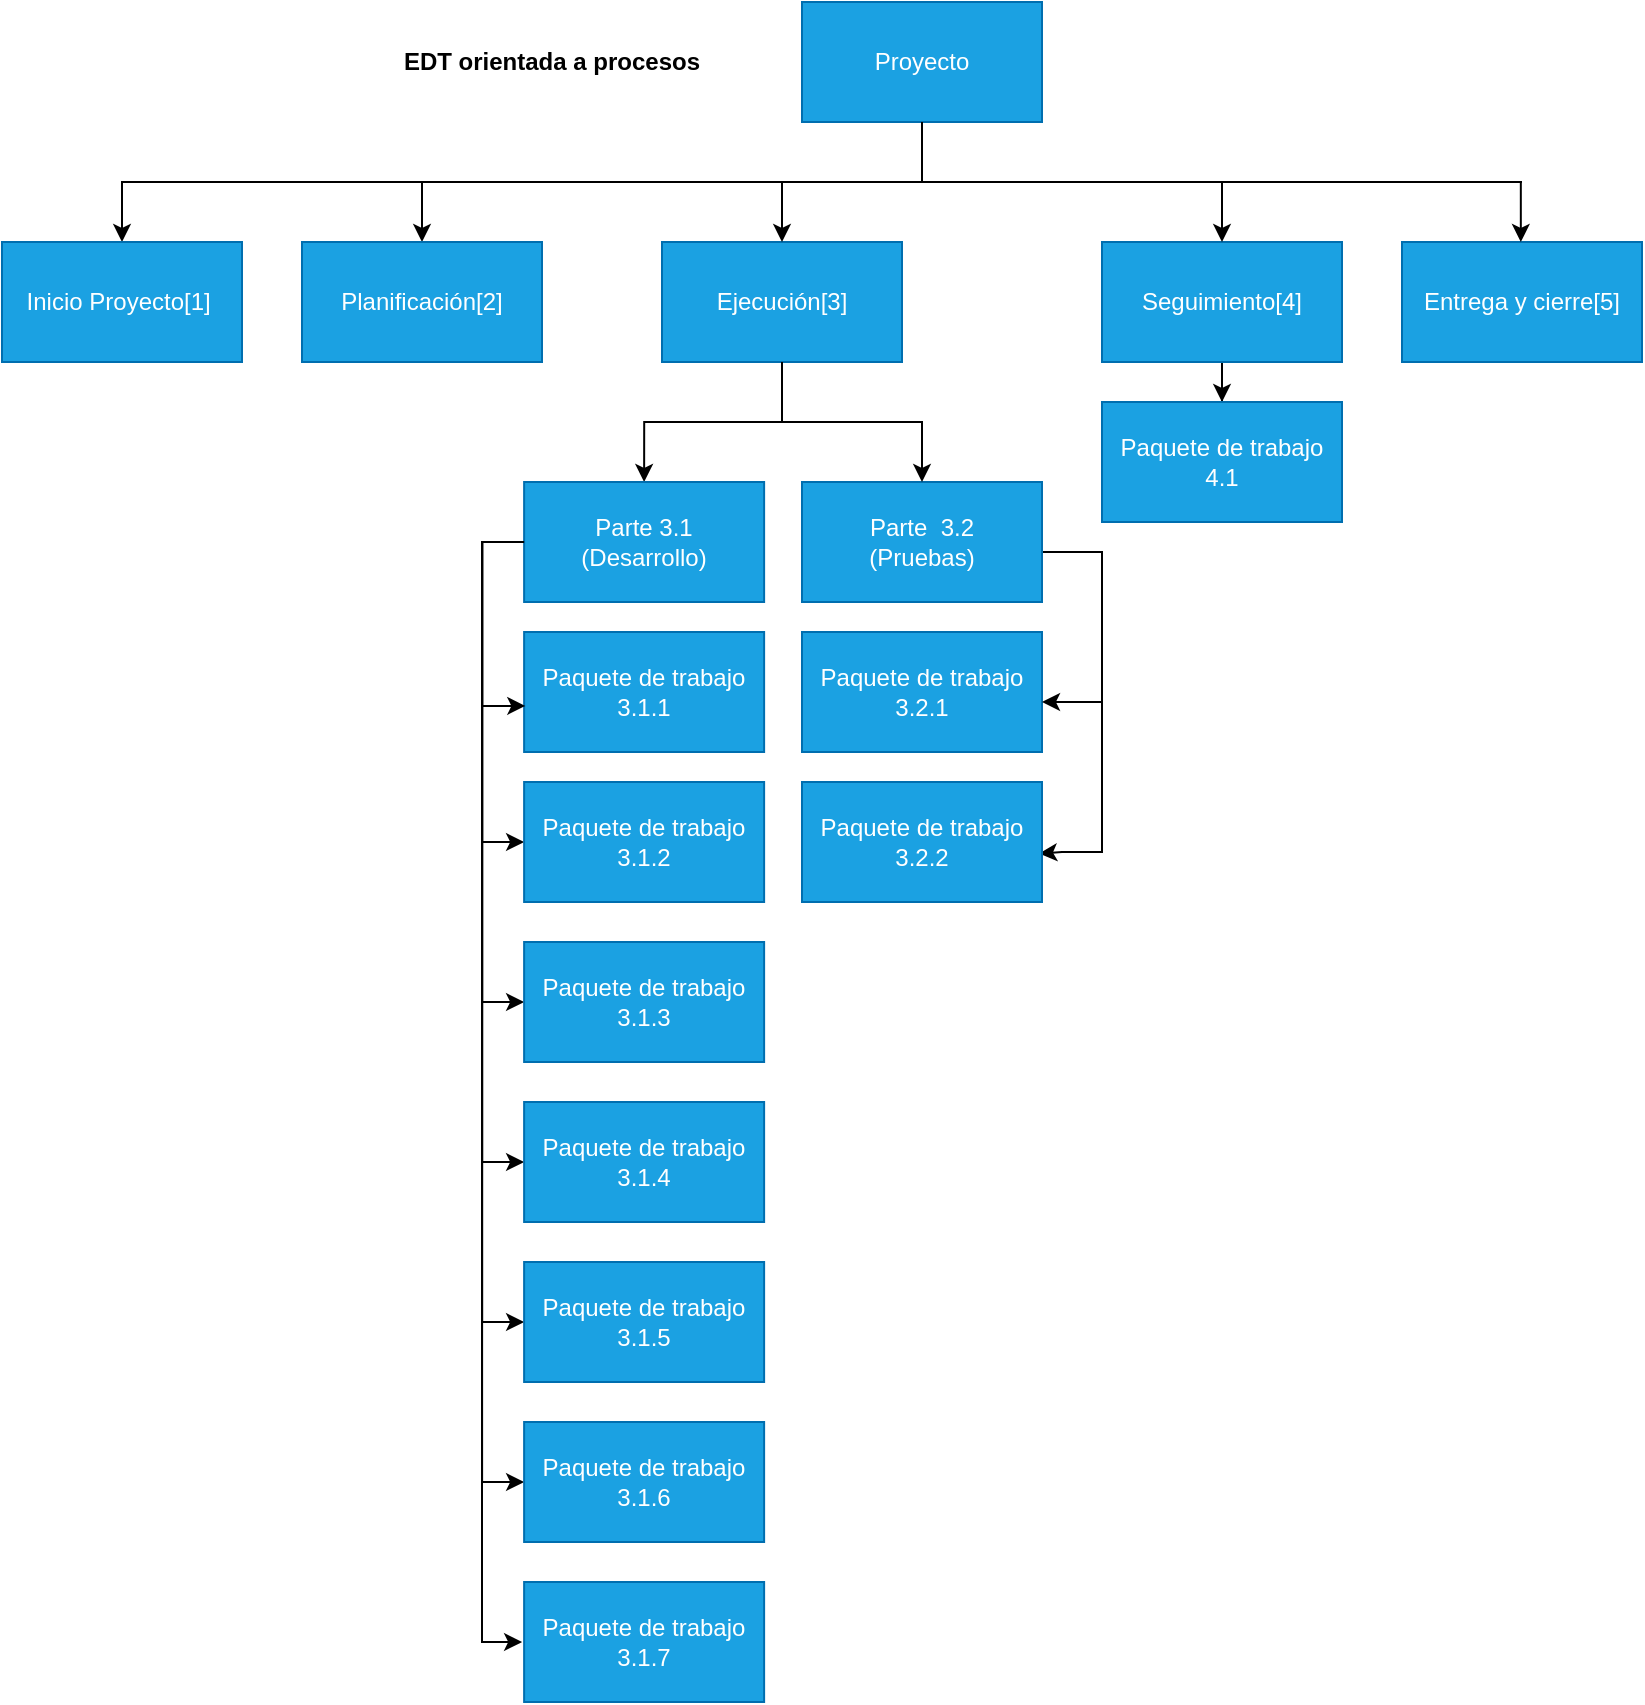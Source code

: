 <mxfile version="24.8.0">
  <diagram name="Página-1" id="rHe82yMNUNzr3l4-RFmL">
    <mxGraphModel grid="1" page="1" gridSize="10" guides="1" tooltips="1" connect="1" arrows="1" fold="1" pageScale="1" pageWidth="827" pageHeight="1169" math="0" shadow="0">
      <root>
        <mxCell id="0" />
        <mxCell id="1" parent="0" />
        <mxCell id="9lNDnRvuEtg5gRLqhsy1-1" style="edgeStyle=orthogonalEdgeStyle;rounded=0;orthogonalLoop=1;jettySize=auto;html=1;" edge="1" parent="1" source="NnSra6pWY707LlM8zNGm-2" target="NnSra6pWY707LlM8zNGm-17">
          <mxGeometry relative="1" as="geometry">
            <Array as="points">
              <mxPoint x="630" y="240" />
              <mxPoint x="380" y="240" />
            </Array>
          </mxGeometry>
        </mxCell>
        <mxCell id="9lNDnRvuEtg5gRLqhsy1-2" style="edgeStyle=orthogonalEdgeStyle;rounded=0;orthogonalLoop=1;jettySize=auto;html=1;" edge="1" parent="1" source="NnSra6pWY707LlM8zNGm-2" target="NnSra6pWY707LlM8zNGm-13">
          <mxGeometry relative="1" as="geometry">
            <Array as="points">
              <mxPoint x="630" y="240" />
              <mxPoint x="230" y="240" />
            </Array>
          </mxGeometry>
        </mxCell>
        <mxCell id="NnSra6pWY707LlM8zNGm-2" value="Proyecto" style="rounded=0;whiteSpace=wrap;html=1;fillColor=#1ba1e2;strokeColor=#006EAF;fontColor=#ffffff;" vertex="1" parent="1">
          <mxGeometry x="570" y="150" width="120" height="60" as="geometry" />
        </mxCell>
        <mxCell id="NnSra6pWY707LlM8zNGm-3" value="" style="endArrow=none;html=1;rounded=0;entryX=0.5;entryY=1;entryDx=0;entryDy=0;" edge="1" parent="1" target="NnSra6pWY707LlM8zNGm-2">
          <mxGeometry width="50" height="50" relative="1" as="geometry">
            <mxPoint x="630" y="240" as="sourcePoint" />
            <mxPoint x="690" y="380" as="targetPoint" />
            <Array as="points">
              <mxPoint x="630" y="220" />
            </Array>
          </mxGeometry>
        </mxCell>
        <mxCell id="NnSra6pWY707LlM8zNGm-9" value="" style="endArrow=none;html=1;rounded=0;" edge="1" parent="1">
          <mxGeometry width="50" height="50" relative="1" as="geometry">
            <mxPoint x="230" y="240" as="sourcePoint" />
            <mxPoint x="930" y="240" as="targetPoint" />
          </mxGeometry>
        </mxCell>
        <mxCell id="NnSra6pWY707LlM8zNGm-13" value="&lt;div&gt;Inicio Proyecto[1]&amp;nbsp;&lt;/div&gt;" style="rounded=0;whiteSpace=wrap;html=1;fillColor=#1ba1e2;strokeColor=#006EAF;fontColor=#ffffff;" vertex="1" parent="1">
          <mxGeometry x="170" y="270" width="120" height="60" as="geometry" />
        </mxCell>
        <mxCell id="NnSra6pWY707LlM8zNGm-17" value="&lt;div&gt;Planificación[2]&lt;/div&gt;" style="rounded=0;whiteSpace=wrap;html=1;fillColor=#1ba1e2;strokeColor=#006EAF;fontColor=#ffffff;" vertex="1" parent="1">
          <mxGeometry x="320" y="270" width="120" height="60" as="geometry" />
        </mxCell>
        <mxCell id="4qgYil5iZHDEp8zIYjFl-12" style="edgeStyle=orthogonalEdgeStyle;rounded=0;orthogonalLoop=1;jettySize=auto;html=1;entryX=0.5;entryY=0;entryDx=0;entryDy=0;" edge="1" parent="1" source="NnSra6pWY707LlM8zNGm-27" target="NnSra6pWY707LlM8zNGm-28">
          <mxGeometry relative="1" as="geometry" />
        </mxCell>
        <mxCell id="NnSra6pWY707LlM8zNGm-27" value="&lt;div&gt;Seguimiento[4]&lt;/div&gt;" style="rounded=0;whiteSpace=wrap;html=1;fillColor=#1ba1e2;strokeColor=#006EAF;fontColor=#ffffff;" vertex="1" parent="1">
          <mxGeometry x="720" y="270" width="120" height="60" as="geometry" />
        </mxCell>
        <mxCell id="NnSra6pWY707LlM8zNGm-28" value="Paquete de trabajo 4.1" style="rounded=0;whiteSpace=wrap;html=1;fillColor=#1ba1e2;strokeColor=#006EAF;fontColor=#ffffff;" vertex="1" parent="1">
          <mxGeometry x="720" y="350" width="120" height="60" as="geometry" />
        </mxCell>
        <mxCell id="NnSra6pWY707LlM8zNGm-30" value="&lt;div&gt;Entrega y cierre[5]&lt;/div&gt;" style="rounded=0;whiteSpace=wrap;html=1;fillColor=#1ba1e2;strokeColor=#006EAF;fontColor=#ffffff;" vertex="1" parent="1">
          <mxGeometry x="870" y="270" width="120" height="60" as="geometry" />
        </mxCell>
        <mxCell id="4qgYil5iZHDEp8zIYjFl-13" style="edgeStyle=orthogonalEdgeStyle;rounded=0;orthogonalLoop=1;jettySize=auto;html=1;entryX=0.5;entryY=0;entryDx=0;entryDy=0;" edge="1" parent="1" source="NnSra6pWY707LlM8zNGm-34" target="NnSra6pWY707LlM8zNGm-40">
          <mxGeometry relative="1" as="geometry" />
        </mxCell>
        <mxCell id="NnSra6pWY707LlM8zNGm-34" value="&lt;div&gt;Ejecución[3]&lt;/div&gt;" style="rounded=0;whiteSpace=wrap;html=1;fillColor=#1ba1e2;strokeColor=#006EAF;fontColor=#ffffff;" vertex="1" parent="1">
          <mxGeometry x="500.0" y="270" width="120" height="60" as="geometry" />
        </mxCell>
        <mxCell id="NnSra6pWY707LlM8zNGm-35" style="edgeStyle=orthogonalEdgeStyle;rounded=0;orthogonalLoop=1;jettySize=auto;html=1;entryX=0;entryY=0.5;entryDx=0;entryDy=0;" edge="1" parent="1" source="NnSra6pWY707LlM8zNGm-40" target="NnSra6pWY707LlM8zNGm-45">
          <mxGeometry relative="1" as="geometry">
            <Array as="points">
              <mxPoint x="410.06" y="420" />
              <mxPoint x="410.06" y="570" />
            </Array>
          </mxGeometry>
        </mxCell>
        <mxCell id="NnSra6pWY707LlM8zNGm-36" style="edgeStyle=orthogonalEdgeStyle;rounded=0;orthogonalLoop=1;jettySize=auto;html=1;entryX=0;entryY=0.5;entryDx=0;entryDy=0;" edge="1" parent="1" source="NnSra6pWY707LlM8zNGm-40" target="NnSra6pWY707LlM8zNGm-46">
          <mxGeometry relative="1" as="geometry">
            <Array as="points">
              <mxPoint x="410.06" y="420" />
              <mxPoint x="410.06" y="650" />
            </Array>
          </mxGeometry>
        </mxCell>
        <mxCell id="NnSra6pWY707LlM8zNGm-37" style="edgeStyle=orthogonalEdgeStyle;rounded=0;orthogonalLoop=1;jettySize=auto;html=1;entryX=0;entryY=0.5;entryDx=0;entryDy=0;" edge="1" parent="1" source="NnSra6pWY707LlM8zNGm-40" target="NnSra6pWY707LlM8zNGm-47">
          <mxGeometry relative="1" as="geometry">
            <Array as="points">
              <mxPoint x="410.06" y="420" />
              <mxPoint x="410.06" y="730" />
            </Array>
          </mxGeometry>
        </mxCell>
        <mxCell id="NnSra6pWY707LlM8zNGm-38" style="edgeStyle=orthogonalEdgeStyle;rounded=0;orthogonalLoop=1;jettySize=auto;html=1;entryX=0;entryY=0.5;entryDx=0;entryDy=0;" edge="1" parent="1" source="NnSra6pWY707LlM8zNGm-40" target="NnSra6pWY707LlM8zNGm-48">
          <mxGeometry relative="1" as="geometry">
            <Array as="points">
              <mxPoint x="410.06" y="420" />
              <mxPoint x="410.06" y="810" />
            </Array>
          </mxGeometry>
        </mxCell>
        <mxCell id="NnSra6pWY707LlM8zNGm-39" style="edgeStyle=orthogonalEdgeStyle;rounded=0;orthogonalLoop=1;jettySize=auto;html=1;entryX=0;entryY=0.5;entryDx=0;entryDy=0;" edge="1" parent="1" source="NnSra6pWY707LlM8zNGm-40" target="NnSra6pWY707LlM8zNGm-49">
          <mxGeometry relative="1" as="geometry">
            <Array as="points">
              <mxPoint x="410.06" y="420" />
              <mxPoint x="410.06" y="890" />
            </Array>
          </mxGeometry>
        </mxCell>
        <mxCell id="9YM2bePDSAIkOTvoYm0--3" style="edgeStyle=orthogonalEdgeStyle;rounded=0;orthogonalLoop=1;jettySize=auto;html=1;entryX=0;entryY=0.5;entryDx=0;entryDy=0;" edge="1" parent="1">
          <mxGeometry relative="1" as="geometry">
            <mxPoint x="430.06" y="420" as="sourcePoint" />
            <mxPoint x="430.06" y="970" as="targetPoint" />
            <Array as="points">
              <mxPoint x="410" y="420" />
              <mxPoint x="410" y="970" />
            </Array>
          </mxGeometry>
        </mxCell>
        <mxCell id="NnSra6pWY707LlM8zNGm-40" value="Parte 3.1&lt;div&gt;(Desarrollo)&lt;/div&gt;" style="rounded=0;whiteSpace=wrap;html=1;fillColor=#1ba1e2;strokeColor=#006EAF;fontColor=#ffffff;" vertex="1" parent="1">
          <mxGeometry x="431.06" y="390" width="120" height="60" as="geometry" />
        </mxCell>
        <mxCell id="4qgYil5iZHDEp8zIYjFl-16" style="edgeStyle=orthogonalEdgeStyle;rounded=0;orthogonalLoop=1;jettySize=auto;html=1;entryX=0.988;entryY=0.596;entryDx=0;entryDy=0;entryPerimeter=0;" edge="1" parent="1" source="NnSra6pWY707LlM8zNGm-43" target="NnSra6pWY707LlM8zNGm-51">
          <mxGeometry relative="1" as="geometry">
            <mxPoint x="720" y="575" as="targetPoint" />
            <Array as="points">
              <mxPoint x="720" y="425" />
              <mxPoint x="720" y="575" />
              <mxPoint x="700" y="575" />
            </Array>
          </mxGeometry>
        </mxCell>
        <mxCell id="NnSra6pWY707LlM8zNGm-43" value="Parte&amp;nbsp; 3.2&lt;div&gt;(Pruebas)&lt;/div&gt;" style="rounded=0;whiteSpace=wrap;html=1;fillColor=#1ba1e2;strokeColor=#006EAF;fontColor=#ffffff;" vertex="1" parent="1">
          <mxGeometry x="570" y="390" width="120" height="60" as="geometry" />
        </mxCell>
        <mxCell id="NnSra6pWY707LlM8zNGm-44" value="Paquete de trabajo 3.1.1" style="rounded=0;whiteSpace=wrap;html=1;fillColor=#1ba1e2;strokeColor=#006EAF;fontColor=#ffffff;" vertex="1" parent="1">
          <mxGeometry x="431.06" y="465" width="120" height="60" as="geometry" />
        </mxCell>
        <mxCell id="NnSra6pWY707LlM8zNGm-45" value="Paquete de trabajo 3.1.2" style="rounded=0;whiteSpace=wrap;html=1;fillColor=#1ba1e2;strokeColor=#006EAF;fontColor=#ffffff;" vertex="1" parent="1">
          <mxGeometry x="431.06" y="540" width="120" height="60" as="geometry" />
        </mxCell>
        <mxCell id="NnSra6pWY707LlM8zNGm-46" value="Paquete de trabajo 3.1.3" style="rounded=0;whiteSpace=wrap;html=1;fillColor=#1ba1e2;strokeColor=#006EAF;fontColor=#ffffff;" vertex="1" parent="1">
          <mxGeometry x="431.06" y="620" width="120" height="60" as="geometry" />
        </mxCell>
        <mxCell id="NnSra6pWY707LlM8zNGm-47" value="Paquete de trabajo 3.1.4" style="rounded=0;whiteSpace=wrap;html=1;fillColor=#1ba1e2;strokeColor=#006EAF;fontColor=#ffffff;" vertex="1" parent="1">
          <mxGeometry x="431.06" y="700" width="120" height="60" as="geometry" />
        </mxCell>
        <mxCell id="NnSra6pWY707LlM8zNGm-48" value="Paquete de trabajo 3.1.5" style="rounded=0;whiteSpace=wrap;html=1;fillColor=#1ba1e2;strokeColor=#006EAF;fontColor=#ffffff;" vertex="1" parent="1">
          <mxGeometry x="431.06" y="780" width="120" height="60" as="geometry" />
        </mxCell>
        <mxCell id="NnSra6pWY707LlM8zNGm-49" value="Paquete de trabajo 3.1.6" style="rounded=0;whiteSpace=wrap;html=1;fillColor=#1ba1e2;strokeColor=#006EAF;fontColor=#ffffff;" vertex="1" parent="1">
          <mxGeometry x="431.06" y="860" width="120" height="60" as="geometry" />
        </mxCell>
        <mxCell id="NnSra6pWY707LlM8zNGm-50" value="Paquete de trabajo 3.2.1" style="rounded=0;whiteSpace=wrap;html=1;fillColor=#1ba1e2;strokeColor=#006EAF;fontColor=#ffffff;" vertex="1" parent="1">
          <mxGeometry x="570" y="465" width="120" height="60" as="geometry" />
        </mxCell>
        <mxCell id="NnSra6pWY707LlM8zNGm-51" value="Paquete de trabajo 3.2.2" style="rounded=0;whiteSpace=wrap;html=1;fillColor=#1ba1e2;strokeColor=#006EAF;fontColor=#ffffff;" vertex="1" parent="1">
          <mxGeometry x="570" y="540" width="120" height="60" as="geometry" />
        </mxCell>
        <mxCell id="NnSra6pWY707LlM8zNGm-52" style="edgeStyle=orthogonalEdgeStyle;rounded=0;orthogonalLoop=1;jettySize=auto;html=1;entryX=0.005;entryY=0.616;entryDx=0;entryDy=0;entryPerimeter=0;" edge="1" parent="1" source="NnSra6pWY707LlM8zNGm-40" target="NnSra6pWY707LlM8zNGm-44">
          <mxGeometry relative="1" as="geometry">
            <Array as="points">
              <mxPoint x="410.06" y="420" />
              <mxPoint x="410.06" y="502" />
            </Array>
          </mxGeometry>
        </mxCell>
        <mxCell id="4qgYil5iZHDEp8zIYjFl-5" style="edgeStyle=orthogonalEdgeStyle;rounded=0;orthogonalLoop=1;jettySize=auto;html=1;entryX=0.5;entryY=0;entryDx=0;entryDy=0;" edge="1" parent="1" target="NnSra6pWY707LlM8zNGm-27">
          <mxGeometry relative="1" as="geometry">
            <Array as="points">
              <mxPoint x="780" y="260" />
              <mxPoint x="780" y="260" />
            </Array>
            <mxPoint x="780" y="240" as="sourcePoint" />
            <mxPoint x="830" y="330" as="targetPoint" />
          </mxGeometry>
        </mxCell>
        <mxCell id="4qgYil5iZHDEp8zIYjFl-6" style="edgeStyle=orthogonalEdgeStyle;rounded=0;orthogonalLoop=1;jettySize=auto;html=1;entryX=0.5;entryY=0;entryDx=0;entryDy=0;" edge="1" parent="1" target="NnSra6pWY707LlM8zNGm-34">
          <mxGeometry relative="1" as="geometry">
            <Array as="points">
              <mxPoint x="560" y="240" />
            </Array>
            <mxPoint x="540" y="240" as="sourcePoint" />
            <mxPoint x="540" y="330" as="targetPoint" />
          </mxGeometry>
        </mxCell>
        <mxCell id="4qgYil5iZHDEp8zIYjFl-14" style="edgeStyle=orthogonalEdgeStyle;rounded=0;orthogonalLoop=1;jettySize=auto;html=1;entryX=0.5;entryY=0;entryDx=0;entryDy=0;exitX=0.5;exitY=1;exitDx=0;exitDy=0;" edge="1" parent="1" source="NnSra6pWY707LlM8zNGm-34" target="NnSra6pWY707LlM8zNGm-43">
          <mxGeometry relative="1" as="geometry">
            <mxPoint x="619" y="420" as="sourcePoint" />
            <mxPoint x="570" y="500" as="targetPoint" />
            <Array as="points">
              <mxPoint x="560" y="360" />
              <mxPoint x="630" y="360" />
            </Array>
          </mxGeometry>
        </mxCell>
        <mxCell id="4qgYil5iZHDEp8zIYjFl-19" style="edgeStyle=orthogonalEdgeStyle;rounded=0;orthogonalLoop=1;jettySize=auto;html=1;" edge="1" parent="1">
          <mxGeometry relative="1" as="geometry">
            <mxPoint x="720" y="495" as="sourcePoint" />
            <mxPoint x="690" y="500" as="targetPoint" />
            <Array as="points">
              <mxPoint x="720" y="500" />
              <mxPoint x="690" y="500" />
            </Array>
          </mxGeometry>
        </mxCell>
        <mxCell id="4qgYil5iZHDEp8zIYjFl-22" style="edgeStyle=orthogonalEdgeStyle;rounded=0;orthogonalLoop=1;jettySize=auto;html=1;" edge="1" parent="1">
          <mxGeometry relative="1" as="geometry">
            <Array as="points">
              <mxPoint x="929.41" y="240" />
            </Array>
            <mxPoint x="929.41" y="240" as="sourcePoint" />
            <mxPoint x="929.41" y="270" as="targetPoint" />
          </mxGeometry>
        </mxCell>
        <mxCell id="mTrbyqlqFLphYw8SlFU_-1" value="&lt;b&gt;EDT orientada a procesos&lt;/b&gt;" style="text;html=1;align=center;verticalAlign=middle;whiteSpace=wrap;rounded=0;" vertex="1" parent="1">
          <mxGeometry x="350" y="165" width="190" height="30" as="geometry" />
        </mxCell>
        <mxCell id="9YM2bePDSAIkOTvoYm0--1" value="Paquete de trabajo 3.1.7" style="rounded=0;whiteSpace=wrap;html=1;fillColor=#1ba1e2;strokeColor=#006EAF;fontColor=#ffffff;" vertex="1" parent="1">
          <mxGeometry x="431.06" y="940" width="120" height="60" as="geometry" />
        </mxCell>
      </root>
    </mxGraphModel>
  </diagram>
</mxfile>
